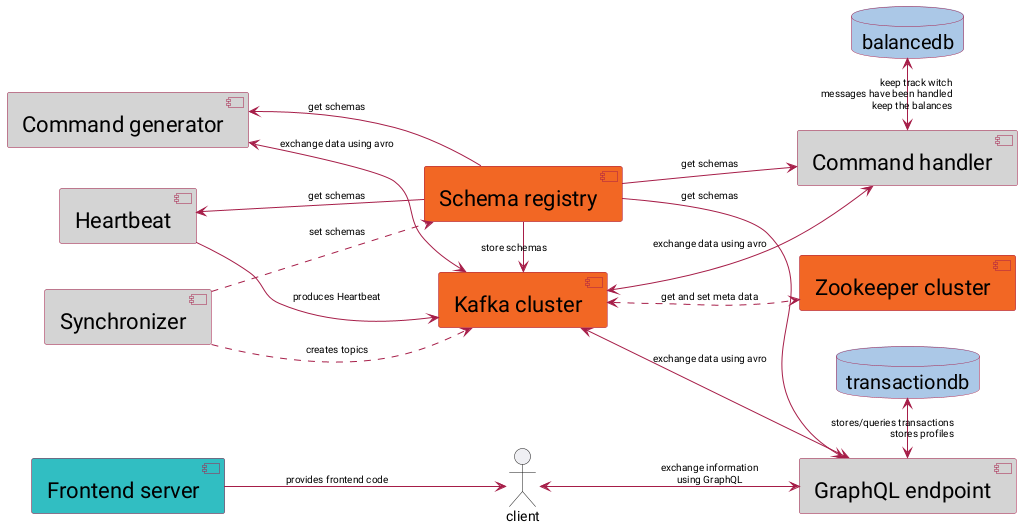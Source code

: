@startuml
skinparam defaultFontName Roboto
skinparam sequence ActorBorderColor #A61D48
skinparam component {
  BorderColor #A61D48
  ArrowColor #A61D48
  FontSize 22
  ArrowFontSize 10
}
skinparam database {
  BorderColor #A61D48
  FontSize 20
}

left to right direction

[Kafka cluster] as kc #F26724
[Zookeeper cluster] as zc #F26724
[Schema registry] as sr #F26724
[Synchronizer] as sy #D4D4D4
[Heartbeat] as hb #D4D4D4
[Command generator] as cg #D4D4D4
[Command handler] as ch #D4D4D4
[GraphQL endpoint] as ge #D4D4D4
[Frontend server] as fs #31BEC2
actor client as cl #EFEFF3
database balancedb as pgb #ABC8E7
database transactiondb as pgt #ABC8E7

sy ..> sr : set schemas
sy ..> kc : creates topics
fs --> cl : provides frontend code
cl <--> ge : exchange information\nusing GraphQL
kc <..> zc : get and set meta data
cg <--> kc : exchange data using avro
kc <--> ch : exchange data using avro
kc <--> ge : exchange data using avro
hb --> kc : produces Heartbeat
pgb <-> ch : keep track witch\rmessages have been handled\nkeep the balances
pgt <-> ge : stores/queries transactions\rstores profiles
sr --> ch : get schemas
sr --> ge : get schemas
sr -> kc : store schemas
hb <-- sr : get schemas
cg <-- sr : get schemas

@enduml